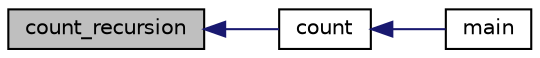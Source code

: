 digraph "count_recursion"
{
  edge [fontname="Helvetica",fontsize="10",labelfontname="Helvetica",labelfontsize="10"];
  node [fontname="Helvetica",fontsize="10",shape=record];
  rankdir="LR";
  Node5 [label="count_recursion",height=0.2,width=0.4,color="black", fillcolor="grey75", style="filled", fontcolor="black"];
  Node5 -> Node6 [dir="back",color="midnightblue",fontsize="10",style="solid",fontname="Helvetica"];
  Node6 [label="count",height=0.2,width=0.4,color="black", fillcolor="white", style="filled",URL="$df/d13/nondecreasing_8_c.html#aa924f9ef999c8e33f83eb98e56d31784"];
  Node6 -> Node7 [dir="back",color="midnightblue",fontsize="10",style="solid",fontname="Helvetica"];
  Node7 [label="main",height=0.2,width=0.4,color="black", fillcolor="white", style="filled",URL="$df/d13/nondecreasing_8_c.html#a3c04138a5bfe5d72780bb7e82a18e627"];
}
